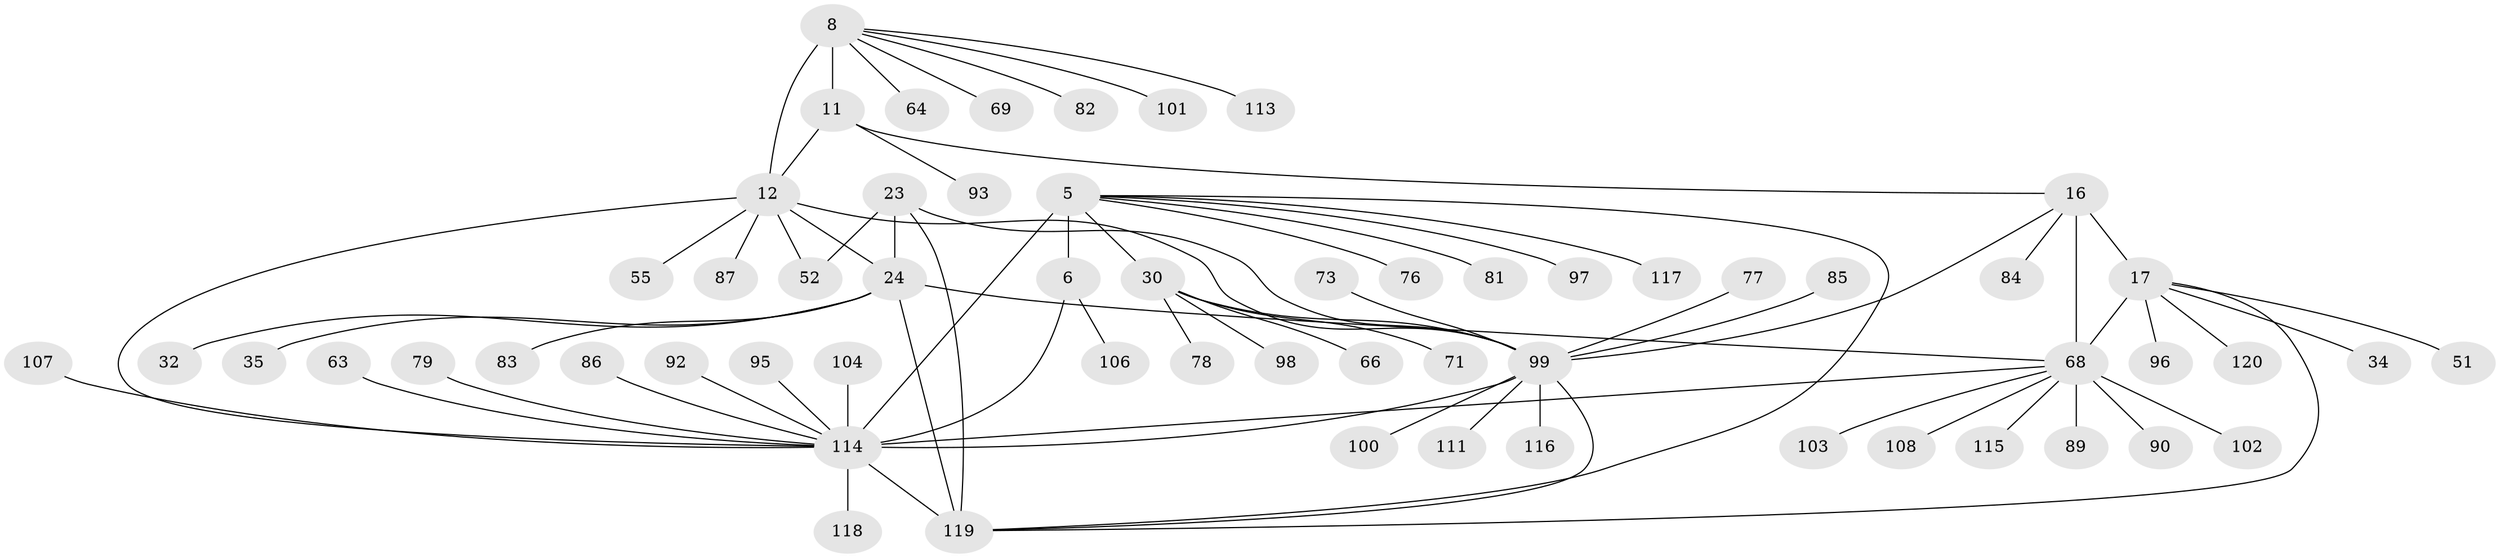 // original degree distribution, {5: 0.016666666666666666, 7: 0.05, 15: 0.008333333333333333, 10: 0.025, 9: 0.025, 6: 0.05, 8: 0.058333333333333334, 14: 0.008333333333333333, 11: 0.008333333333333333, 13: 0.008333333333333333, 3: 0.041666666666666664, 1: 0.575, 2: 0.11666666666666667, 4: 0.008333333333333333}
// Generated by graph-tools (version 1.1) at 2025/55/03/09/25 04:55:09]
// undirected, 60 vertices, 74 edges
graph export_dot {
graph [start="1"]
  node [color=gray90,style=filled];
  5 [super="+2"];
  6 [super="+1"];
  8 [super="+7"];
  11 [super="+9"];
  12 [super="+10"];
  16 [super="+14"];
  17 [super="+13"];
  23 [super="+20+19"];
  24 [super="+21"];
  30 [super="+27"];
  32;
  34;
  35;
  51;
  52;
  55;
  63;
  64;
  66;
  68 [super="+36+44+59+61"];
  69 [super="+62"];
  71;
  73;
  76;
  77;
  78 [super="+33"];
  79 [super="+48"];
  81;
  82;
  83;
  84 [super="+49"];
  85;
  86;
  87;
  89;
  90;
  92;
  93;
  95;
  96;
  97;
  98;
  99 [super="+26+40+43+46+72+29+42+94+39+41"];
  100;
  101;
  102;
  103;
  104;
  106;
  107 [super="+37"];
  108;
  111;
  113;
  114 [super="+80"];
  115;
  116;
  117;
  118;
  119 [super="+105+112+110+22+38+65+74+109"];
  120;
  5 -- 6 [weight=4];
  5 -- 76;
  5 -- 81;
  5 -- 117;
  5 -- 30;
  5 -- 97;
  5 -- 119;
  5 -- 114 [weight=4];
  6 -- 106;
  6 -- 114 [weight=4];
  8 -- 11 [weight=4];
  8 -- 12 [weight=4];
  8 -- 82;
  8 -- 113;
  8 -- 64;
  8 -- 101;
  8 -- 69;
  11 -- 12 [weight=4];
  11 -- 16;
  11 -- 93;
  12 -- 55;
  12 -- 87;
  12 -- 24;
  12 -- 114 [weight=3];
  12 -- 52;
  12 -- 99;
  16 -- 17 [weight=4];
  16 -- 84;
  16 -- 99;
  16 -- 68 [weight=4];
  17 -- 34;
  17 -- 96;
  17 -- 51;
  17 -- 120;
  17 -- 119;
  17 -- 68 [weight=4];
  23 -- 24 [weight=6];
  23 -- 52;
  23 -- 119 [weight=3];
  23 -- 99;
  24 -- 32;
  24 -- 35;
  24 -- 83;
  24 -- 119 [weight=3];
  24 -- 68;
  30 -- 71;
  30 -- 66;
  30 -- 98;
  30 -- 78;
  30 -- 99 [weight=8];
  63 -- 114;
  68 -- 102;
  68 -- 103;
  68 -- 108;
  68 -- 114 [weight=2];
  68 -- 115;
  68 -- 89;
  68 -- 90;
  73 -- 99;
  77 -- 99;
  79 -- 114;
  85 -- 99;
  86 -- 114;
  92 -- 114;
  95 -- 114;
  99 -- 111;
  99 -- 116;
  99 -- 119;
  99 -- 100;
  99 -- 114 [weight=2];
  104 -- 114;
  107 -- 114;
  114 -- 118;
  114 -- 119;
}
